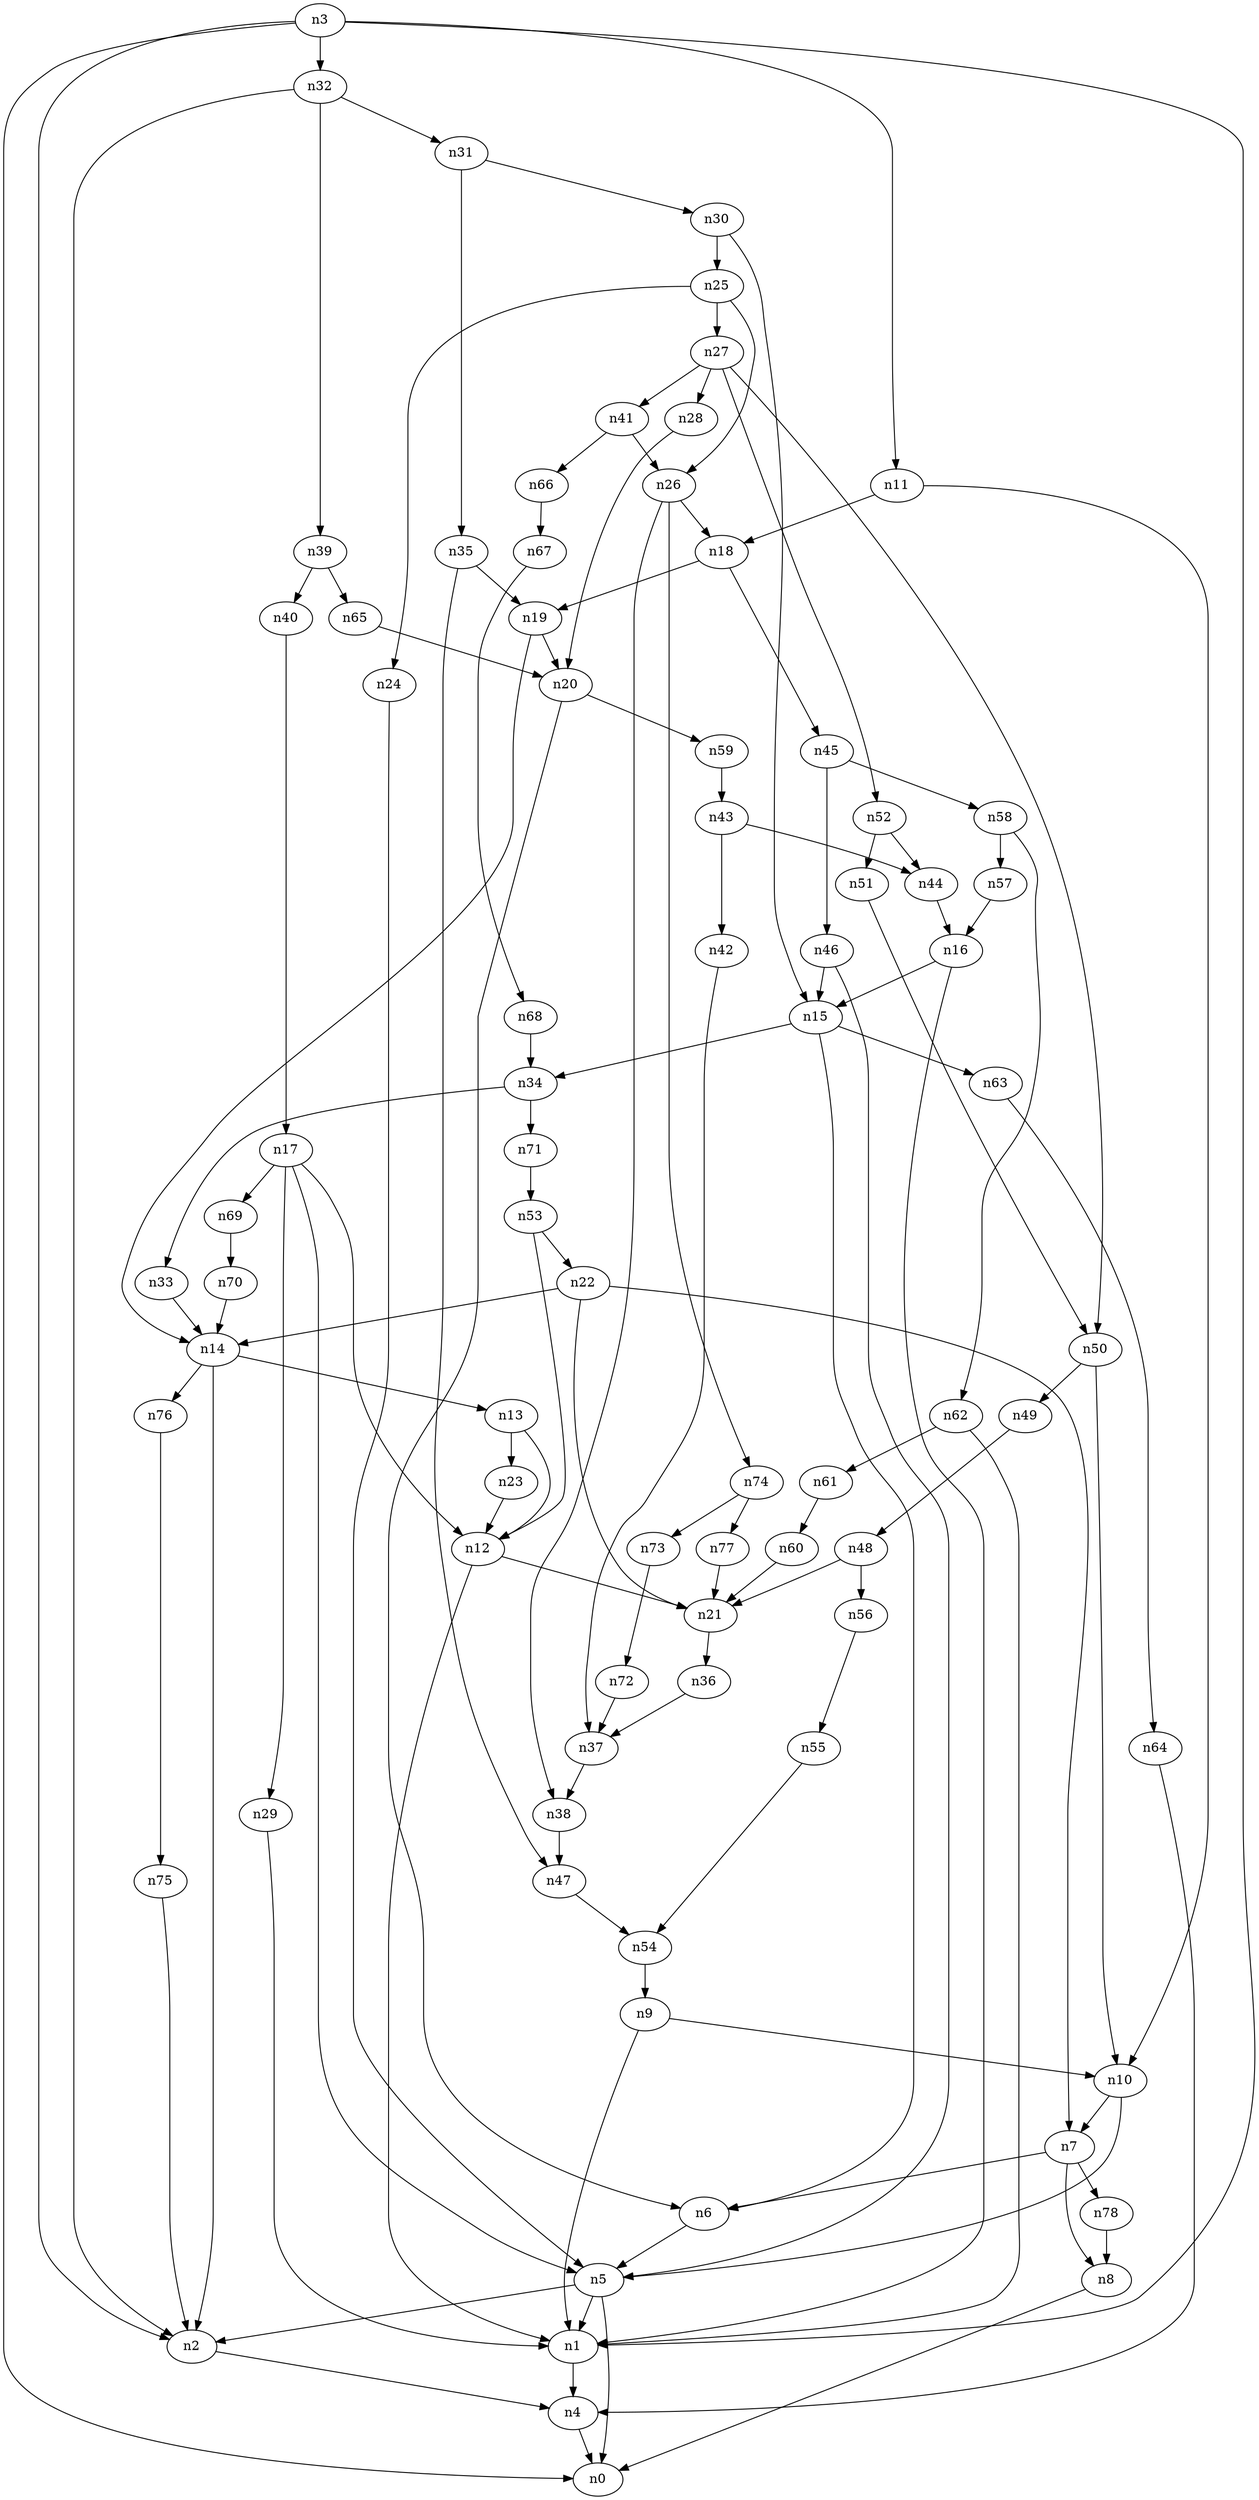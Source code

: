 digraph G {
	n1 -> n4	 [_graphml_id=e4];
	n2 -> n4	 [_graphml_id=e7];
	n3 -> n0	 [_graphml_id=e0];
	n3 -> n1	 [_graphml_id=e3];
	n3 -> n2	 [_graphml_id=e6];
	n3 -> n11	 [_graphml_id=e17];
	n3 -> n32	 [_graphml_id=e66];
	n4 -> n0	 [_graphml_id=e1];
	n5 -> n0	 [_graphml_id=e2];
	n5 -> n1	 [_graphml_id=e5];
	n5 -> n2	 [_graphml_id=e8];
	n6 -> n5	 [_graphml_id=e9];
	n7 -> n6	 [_graphml_id=e10];
	n7 -> n8	 [_graphml_id=e11];
	n7 -> n78	 [_graphml_id=e127];
	n8 -> n0	 [_graphml_id=e12];
	n9 -> n1	 [_graphml_id=e13];
	n9 -> n10	 [_graphml_id=e14];
	n10 -> n5	 [_graphml_id=e27];
	n10 -> n7	 [_graphml_id=e15];
	n11 -> n10	 [_graphml_id=e16];
	n11 -> n18	 [_graphml_id=e28];
	n12 -> n1	 [_graphml_id=e18];
	n12 -> n21	 [_graphml_id=e32];
	n13 -> n12	 [_graphml_id=e19];
	n13 -> n23	 [_graphml_id=e36];
	n14 -> n2	 [_graphml_id=e21];
	n14 -> n13	 [_graphml_id=e20];
	n14 -> n76	 [_graphml_id=e123];
	n15 -> n6	 [_graphml_id=e22];
	n15 -> n34	 [_graphml_id=e53];
	n15 -> n63	 [_graphml_id=e101];
	n16 -> n1	 [_graphml_id=e24];
	n16 -> n15	 [_graphml_id=e23];
	n17 -> n5	 [_graphml_id=e25];
	n17 -> n12	 [_graphml_id=e26];
	n17 -> n29	 [_graphml_id=e45];
	n17 -> n69	 [_graphml_id=e111];
	n18 -> n19	 [_graphml_id=e29];
	n18 -> n45	 [_graphml_id=e71];
	n19 -> n14	 [_graphml_id=e56];
	n19 -> n20	 [_graphml_id=e30];
	n20 -> n6	 [_graphml_id=e31];
	n20 -> n59	 [_graphml_id=e95];
	n21 -> n36	 [_graphml_id=e57];
	n22 -> n7	 [_graphml_id=e37];
	n22 -> n14	 [_graphml_id=e34];
	n22 -> n21	 [_graphml_id=e33];
	n23 -> n12	 [_graphml_id=e35];
	n24 -> n5	 [_graphml_id=e38];
	n25 -> n24	 [_graphml_id=e39];
	n25 -> n26	 [_graphml_id=e40];
	n25 -> n27	 [_graphml_id=e42];
	n26 -> n18	 [_graphml_id=e41];
	n26 -> n38	 [_graphml_id=e60];
	n26 -> n74	 [_graphml_id=e120];
	n27 -> n28	 [_graphml_id=e43];
	n27 -> n41	 [_graphml_id=e64];
	n27 -> n50	 [_graphml_id=e96];
	n27 -> n52	 [_graphml_id=e86];
	n28 -> n20	 [_graphml_id=e44];
	n29 -> n1	 [_graphml_id=e46];
	n30 -> n15	 [_graphml_id=e116];
	n30 -> n25	 [_graphml_id=e47];
	n31 -> n30	 [_graphml_id=e48];
	n31 -> n35	 [_graphml_id=e54];
	n32 -> n2	 [_graphml_id=e50];
	n32 -> n31	 [_graphml_id=e49];
	n32 -> n39	 [_graphml_id=e61];
	n33 -> n14	 [_graphml_id=e51];
	n34 -> n33	 [_graphml_id=e52];
	n34 -> n71	 [_graphml_id=e115];
	n35 -> n19	 [_graphml_id=e55];
	n35 -> n47	 [_graphml_id=e75];
	n36 -> n37	 [_graphml_id=e58];
	n37 -> n38	 [_graphml_id=e59];
	n38 -> n47	 [_graphml_id=e74];
	n39 -> n40	 [_graphml_id=e62];
	n39 -> n65	 [_graphml_id=e105];
	n40 -> n17	 [_graphml_id=e63];
	n41 -> n26	 [_graphml_id=e65];
	n41 -> n66	 [_graphml_id=e107];
	n42 -> n37	 [_graphml_id=e67];
	n43 -> n42	 [_graphml_id=e68];
	n43 -> n44	 [_graphml_id=e69];
	n44 -> n16	 [_graphml_id=e70];
	n45 -> n46	 [_graphml_id=e72];
	n45 -> n58	 [_graphml_id=e93];
	n46 -> n5	 [_graphml_id=e73];
	n46 -> n15	 [_graphml_id=e76];
	n47 -> n54	 [_graphml_id=e87];
	n48 -> n21	 [_graphml_id=e77];
	n48 -> n56	 [_graphml_id=e90];
	n49 -> n48	 [_graphml_id=e78];
	n50 -> n10	 [_graphml_id=e80];
	n50 -> n49	 [_graphml_id=e79];
	n51 -> n50	 [_graphml_id=e81];
	n52 -> n44	 [_graphml_id=e83];
	n52 -> n51	 [_graphml_id=e82];
	n53 -> n12	 [_graphml_id=e84];
	n53 -> n22	 [_graphml_id=e85];
	n54 -> n9	 [_graphml_id=e106];
	n55 -> n54	 [_graphml_id=e88];
	n56 -> n55	 [_graphml_id=e89];
	n57 -> n16	 [_graphml_id=e91];
	n58 -> n57	 [_graphml_id=e92];
	n58 -> n62	 [_graphml_id=e100];
	n59 -> n43	 [_graphml_id=e94];
	n60 -> n21	 [_graphml_id=e97];
	n61 -> n60	 [_graphml_id=e98];
	n62 -> n1	 [_graphml_id=e126];
	n62 -> n61	 [_graphml_id=e99];
	n63 -> n64	 [_graphml_id=e102];
	n64 -> n4	 [_graphml_id=e103];
	n65 -> n20	 [_graphml_id=e104];
	n66 -> n67	 [_graphml_id=e108];
	n67 -> n68	 [_graphml_id=e109];
	n68 -> n34	 [_graphml_id=e110];
	n69 -> n70	 [_graphml_id=e112];
	n70 -> n14	 [_graphml_id=e113];
	n71 -> n53	 [_graphml_id=e114];
	n72 -> n37	 [_graphml_id=e117];
	n73 -> n72	 [_graphml_id=e118];
	n74 -> n73	 [_graphml_id=e119];
	n74 -> n77	 [_graphml_id=e124];
	n75 -> n2	 [_graphml_id=e121];
	n76 -> n75	 [_graphml_id=e122];
	n77 -> n21	 [_graphml_id=e125];
	n78 -> n8	 [_graphml_id=e128];
}
